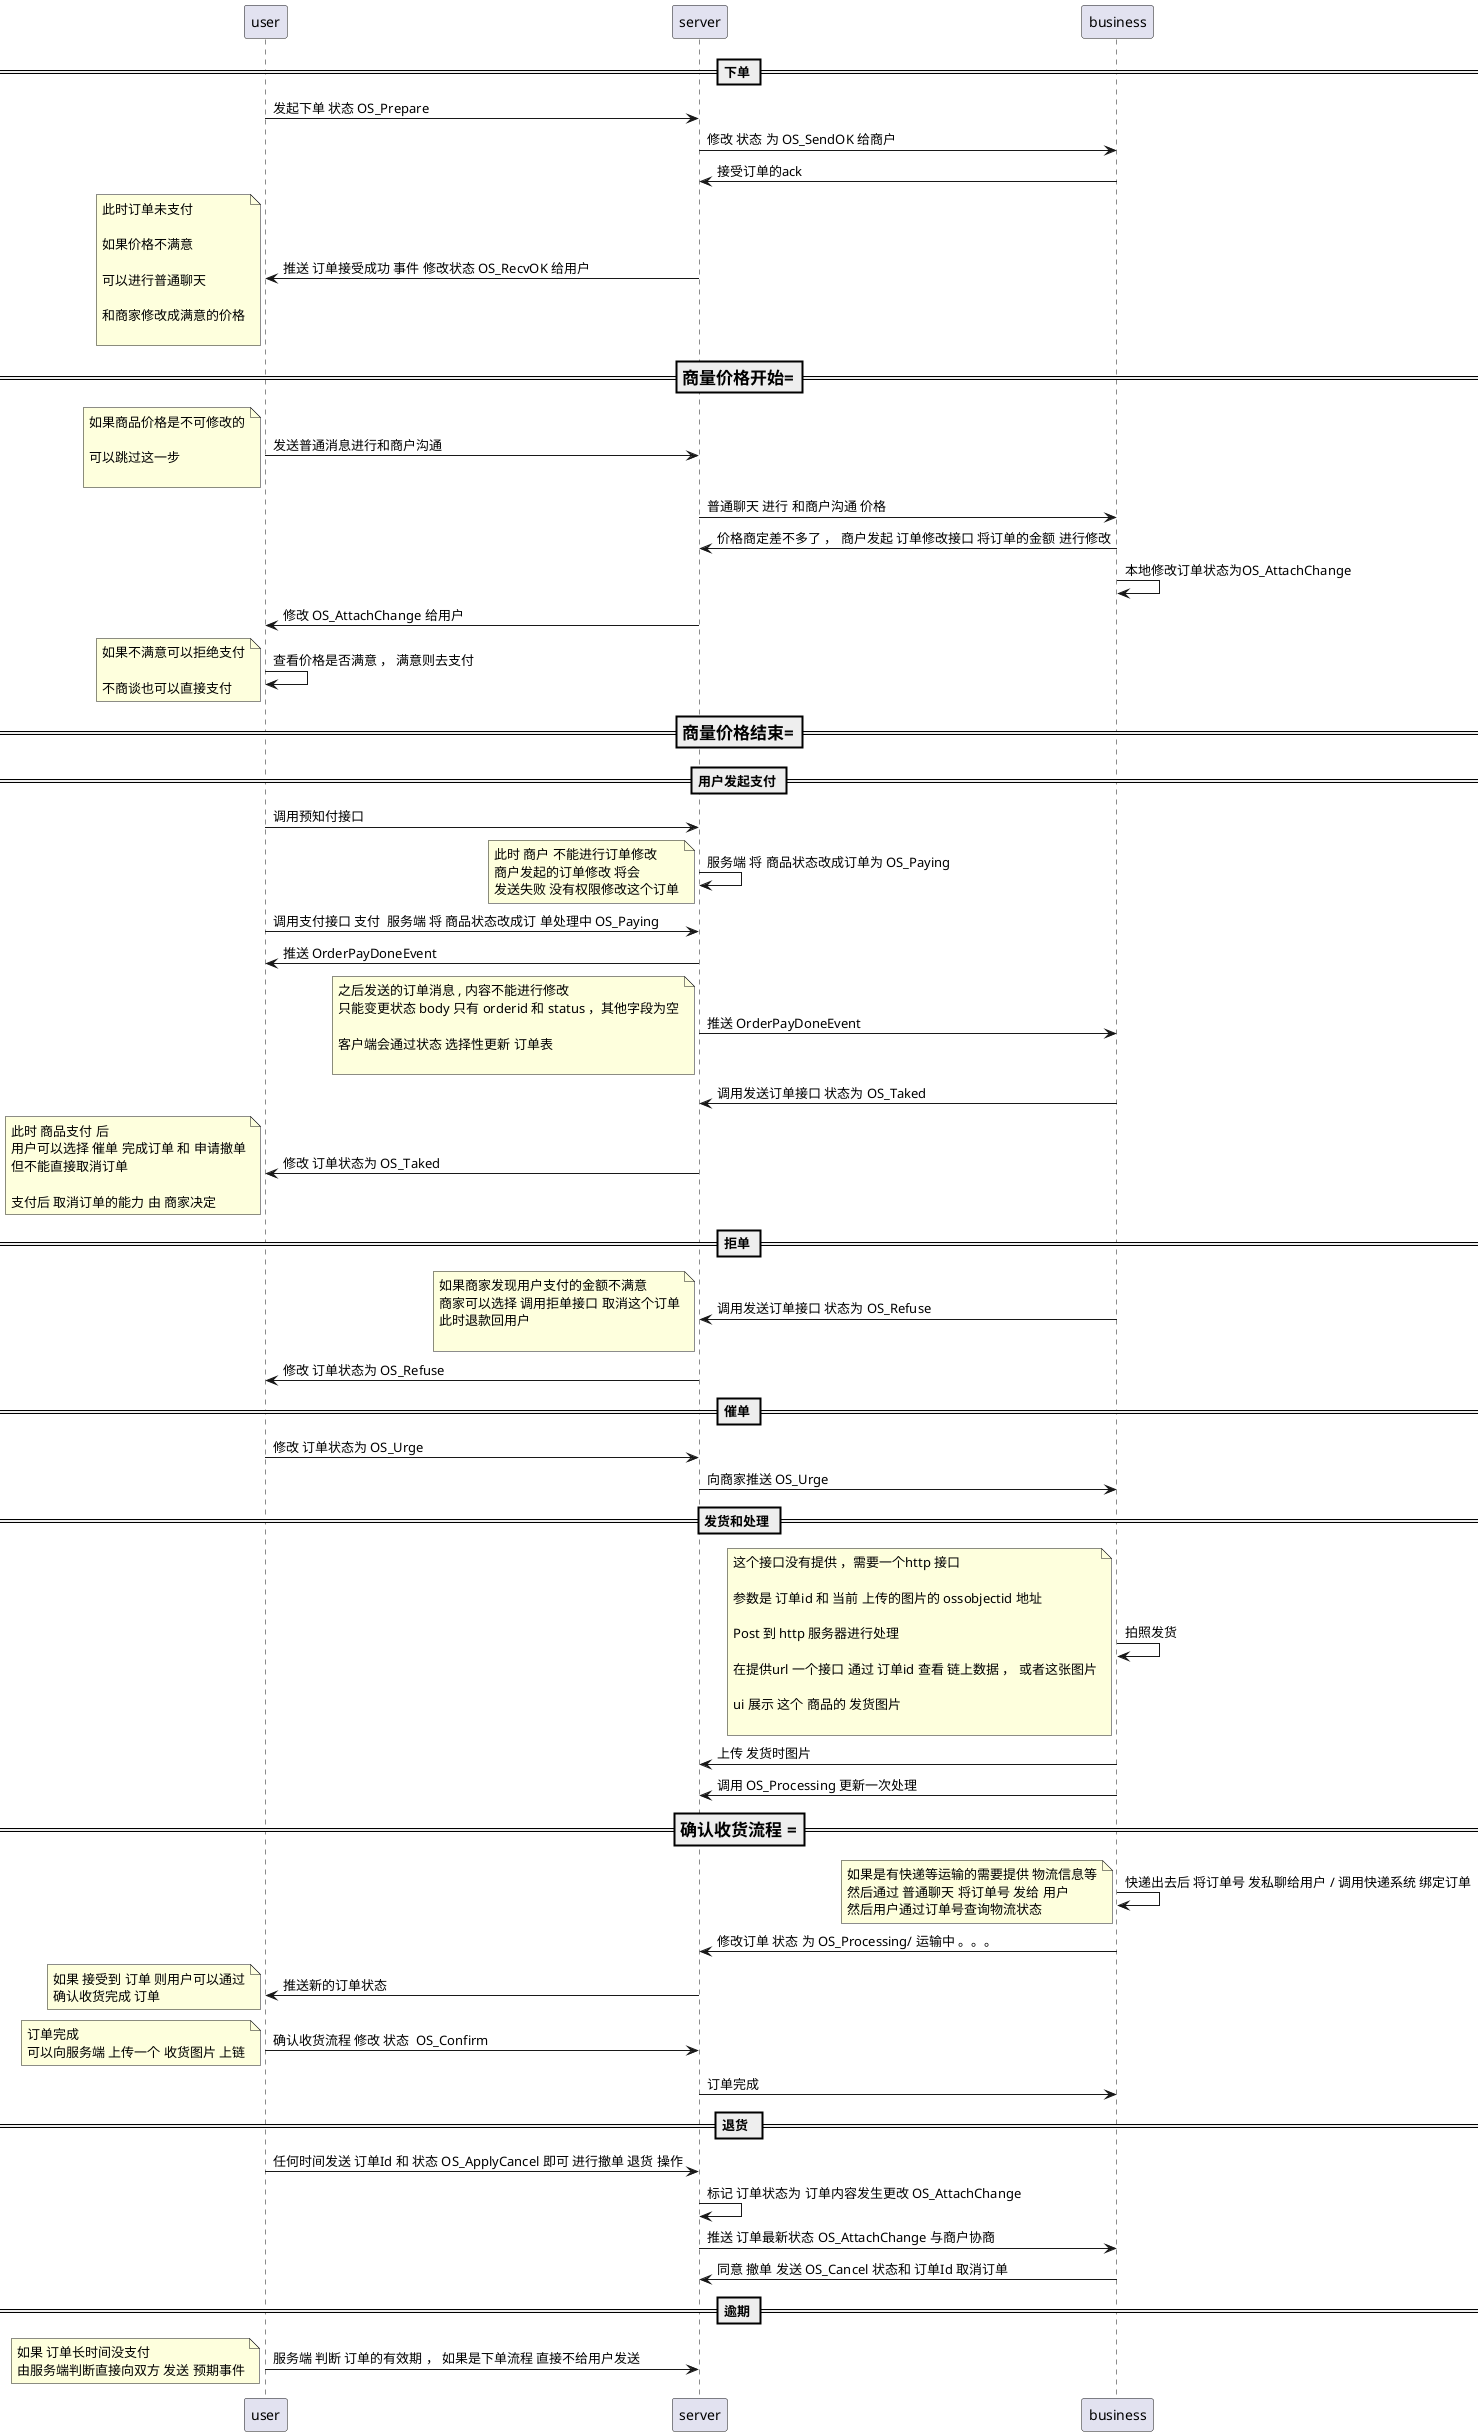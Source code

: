 @startuml

== 下单 ==
user -> server : 发起下单 状态 OS_Prepare
server -> business : 修改 状态 为 OS_SendOK 给商户
business-> server : 接受订单的ack
server -> user: 推送 订单接受成功 事件 修改状态 OS_RecvOK 给用户

note left
此时订单未支付

如果价格不满意

可以进行普通聊天

和商家修改成满意的价格

end note
=== 商量价格开始===
user -> server: 发送普通消息进行和商户沟通
note left
如果商品价格是不可修改的

可以跳过这一步

end note
server-> business : 普通聊天 进行 和商户沟通 价格

business -> server : 价格商定差不多了 ， 商户发起 订单修改接口 将订单的金额 进行修改

business-> business : 本地修改订单状态为OS_AttachChange

server -> user : 修改 OS_AttachChange 给用户

user -> user : 查看价格是否满意 ， 满意则去支付

note left
如果不满意可以拒绝支付

不商谈也可以直接支付
end note

=== 商量价格结束===

== 用户发起支付 ==

user -> server : 调用预知付接口
server ->server : 服务端 将 商品状态改成订单为 OS_Paying
note left
此时 商户 不能进行订单修改
商户发起的订单修改 将会
发送失败 没有权限修改这个订单
end note
user -> server : 调用支付接口 支付  服务端 将 商品状态改成订 单处理中 OS_Paying
server -> user: 推送 OrderPayDoneEvent
server -> business : 推送 OrderPayDoneEvent

note left
之后发送的订单消息 , 内容不能进行修改
只能变更状态 body 只有 orderid 和 status ，其他字段为空

客户端会通过状态 选择性更新 订单表

end note
business -> server: 调用发送订单接口 状态为 OS_Taked
server -> user : 修改 订单状态为 OS_Taked

note left
此时 商品支付 后
用户可以选择 催单 完成订单 和 申请撤单
但不能直接取消订单

支付后 取消订单的能力 由 商家决定
end note

== 拒单 ==

business -> server: 调用发送订单接口 状态为 OS_Refuse
note left
如果商家发现用户支付的金额不满意
商家可以选择 调用拒单接口 取消这个订单
此时退款回用户

end note
server -> user : 修改 订单状态为 OS_Refuse

== 催单 ==
user -> server : 修改 订单状态为 OS_Urge

server -> business : 向商家推送 OS_Urge

== 发货和处理 ==

business -> business : 拍照发货
note left
这个接口没有提供 ，需要一个http 接口

参数是 订单id 和 当前 上传的图片的 ossobjectid 地址

Post 到 http 服务器进行处理

在提供url 一个接口 通过 订单id 查看 链上数据 ， 或者这张图片

ui 展示 这个 商品的 发货图片

end note
business -> server : 上传 发货时图片
business -> server : 调用 OS_Processing 更新一次处理

=== 确认收货流程 ===



business -> business : 快递出去后 将订单号 发私聊给用户 / 调用快递系统 绑定订单
note left
如果是有快递等运输的需要提供 物流信息等
然后通过 普通聊天 将订单号 发给 用户
然后用户通过订单号查询物流状态
end note

business -> server : 修改订单 状态 为 OS_Processing/ 运输中 。。。

server -> user : 推送新的订单状态

note left
如果 接受到 订单 则用户可以通过
确认收货完成 订单
end note
user -> server : 确认收货流程 修改 状态  OS_Confirm

note left
订单完成
可以向服务端 上传一个 收货图片 上链
end note
server -> business : 订单完成

==退货  ==


user -> server : 任何时间发送 订单Id 和 状态 OS_ApplyCancel 即可 进行撤单 退货 操作

server -> server : 标记 订单状态为 订单内容发生更改 OS_AttachChange

server -> business : 推送 订单最新状态 OS_AttachChange 与商户协商

business -> server : 同意 撤单 发送 OS_Cancel 状态和 订单Id 取消订单

==  逾期 ==

user -> server : 服务端 判断 订单的有效期 ， 如果是下单流程 直接不给用户发送

note left
如果 订单长时间没支付
由服务端判断直接向双方 发送 预期事件
end note


@enduml
